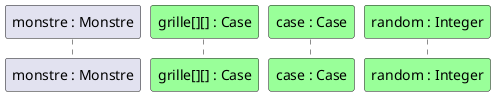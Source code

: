 @startuml
Participant "monstre : Monstre" as s
Participant "grille[][] : Case" as coord #99FF99
Participant "case : Case" as c #99FF99
Participant "random : Integer" as rdm #99FF99



@enduml